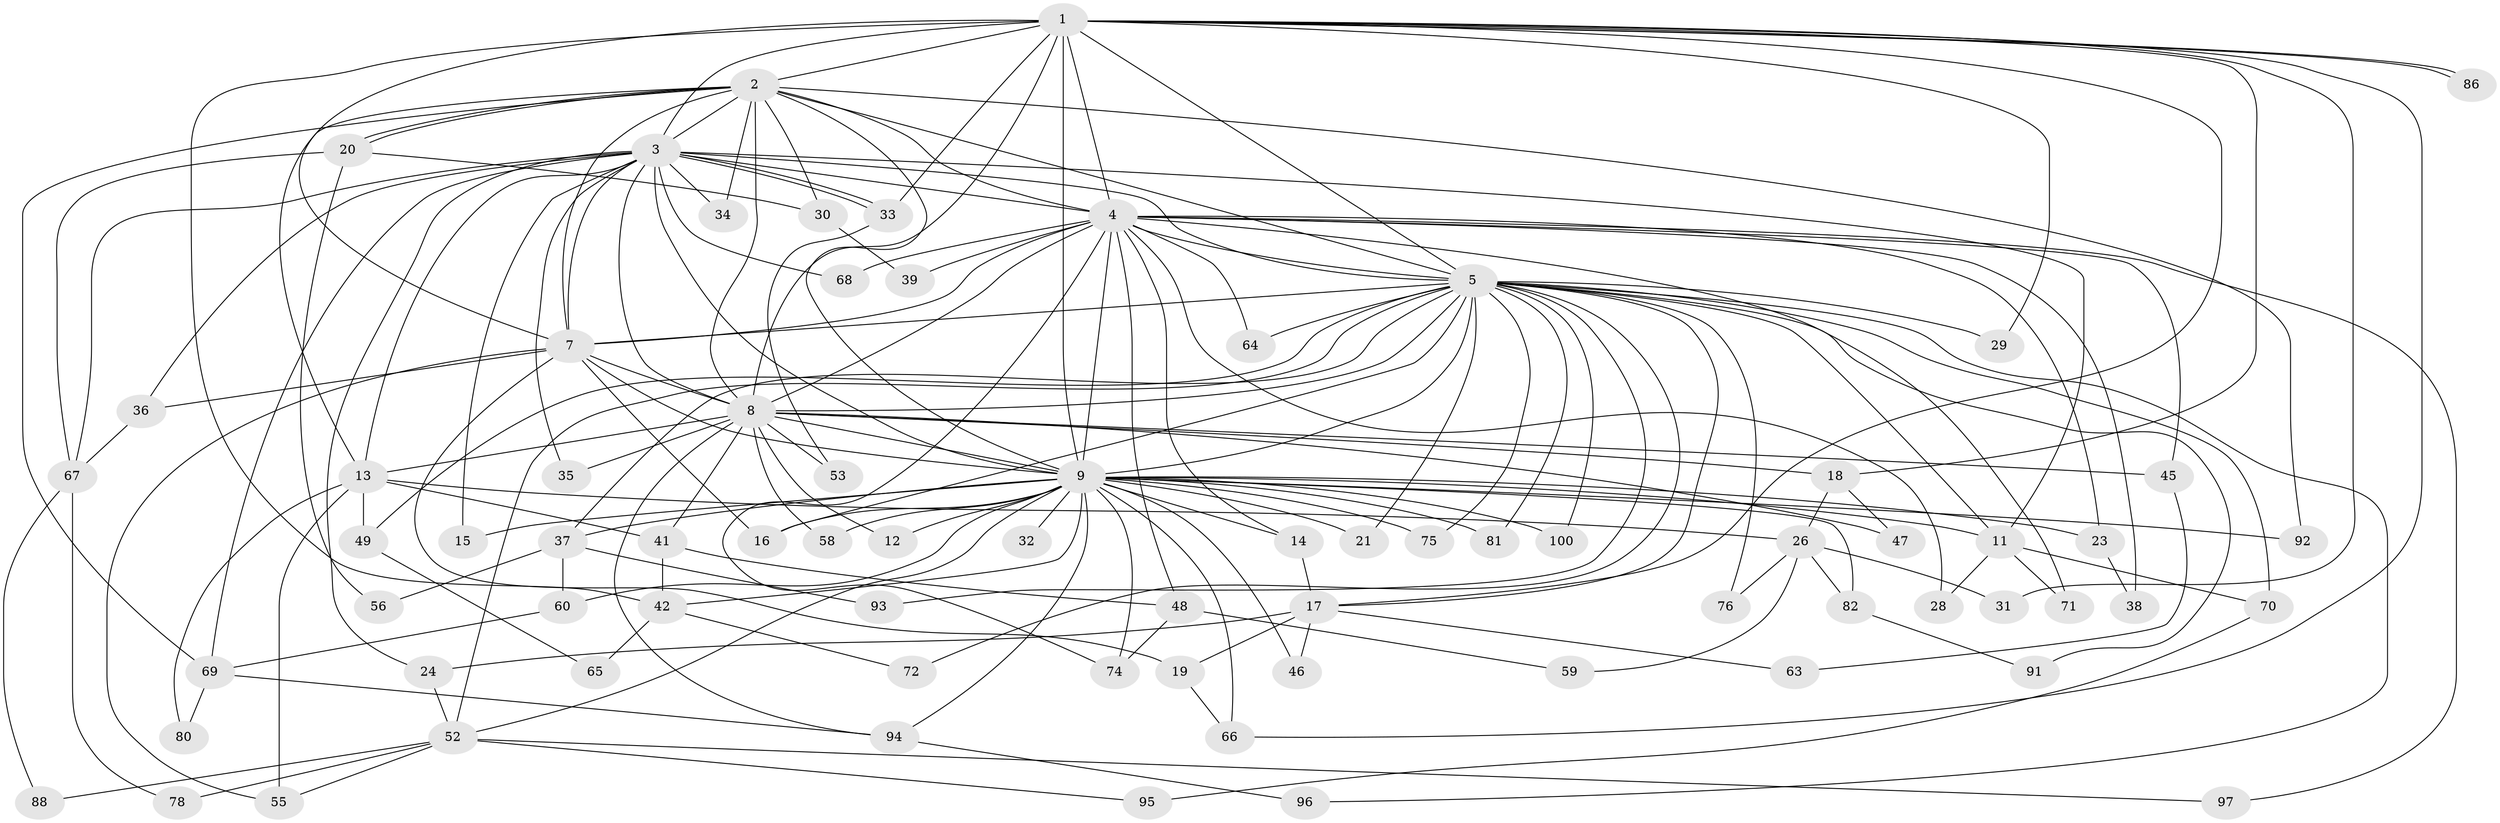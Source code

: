 // original degree distribution, {17: 0.01, 18: 0.01, 19: 0.01, 21: 0.01, 29: 0.01, 11: 0.01, 13: 0.01, 22: 0.01, 20: 0.01, 24: 0.01, 6: 0.03, 2: 0.5, 8: 0.01, 4: 0.1, 3: 0.21, 5: 0.04, 7: 0.01}
// Generated by graph-tools (version 1.1) at 2025/11/02/21/25 10:11:07]
// undirected, 75 vertices, 174 edges
graph export_dot {
graph [start="1"]
  node [color=gray90,style=filled];
  1 [super="+6"];
  2;
  3 [super="+22"];
  4 [super="+40"];
  5 [super="+61"];
  7;
  8 [super="+51"];
  9 [super="+10"];
  11 [super="+54"];
  12;
  13 [super="+44"];
  14 [super="+79"];
  15;
  16 [super="+89"];
  17 [super="+25"];
  18;
  19;
  20 [super="+27"];
  21;
  23 [super="+77"];
  24;
  26 [super="+73"];
  28;
  29;
  30;
  31;
  32;
  33 [super="+57"];
  34;
  35;
  36;
  37 [super="+43"];
  38;
  39;
  41;
  42 [super="+62"];
  45 [super="+50"];
  46;
  47;
  48;
  49;
  52 [super="+83"];
  53;
  55 [super="+87"];
  56;
  58;
  59;
  60;
  63;
  64;
  65;
  66 [super="+90"];
  67 [super="+84"];
  68;
  69 [super="+85"];
  70;
  71;
  72;
  74 [super="+98"];
  75;
  76;
  78;
  80;
  81;
  82;
  86;
  88;
  91;
  92;
  93;
  94 [super="+99"];
  95;
  96;
  97;
  100;
  1 -- 2 [weight=2];
  1 -- 3 [weight=2];
  1 -- 4 [weight=2];
  1 -- 5 [weight=2];
  1 -- 7 [weight=2];
  1 -- 8 [weight=2];
  1 -- 9 [weight=4];
  1 -- 17;
  1 -- 18;
  1 -- 29;
  1 -- 31 [weight=2];
  1 -- 42;
  1 -- 66;
  1 -- 86;
  1 -- 86;
  1 -- 33;
  2 -- 3 [weight=2];
  2 -- 4;
  2 -- 5;
  2 -- 7;
  2 -- 8;
  2 -- 9 [weight=2];
  2 -- 13;
  2 -- 20 [weight=2];
  2 -- 20;
  2 -- 30;
  2 -- 34;
  2 -- 69;
  2 -- 92;
  3 -- 4;
  3 -- 5;
  3 -- 7;
  3 -- 8;
  3 -- 9 [weight=2];
  3 -- 11;
  3 -- 13;
  3 -- 15;
  3 -- 24;
  3 -- 33;
  3 -- 33;
  3 -- 34;
  3 -- 67;
  3 -- 35;
  3 -- 36;
  3 -- 68;
  3 -- 69;
  4 -- 5;
  4 -- 7;
  4 -- 8 [weight=3];
  4 -- 9 [weight=2];
  4 -- 14;
  4 -- 28;
  4 -- 38;
  4 -- 39;
  4 -- 45;
  4 -- 48;
  4 -- 64;
  4 -- 68;
  4 -- 74;
  4 -- 97;
  4 -- 71;
  4 -- 23;
  5 -- 7;
  5 -- 8;
  5 -- 9 [weight=3];
  5 -- 16;
  5 -- 17;
  5 -- 21;
  5 -- 29;
  5 -- 37 [weight=2];
  5 -- 49;
  5 -- 52;
  5 -- 64;
  5 -- 70;
  5 -- 72;
  5 -- 75;
  5 -- 76;
  5 -- 81;
  5 -- 91;
  5 -- 93;
  5 -- 96;
  5 -- 100;
  5 -- 11;
  7 -- 8;
  7 -- 9 [weight=2];
  7 -- 16;
  7 -- 19;
  7 -- 36;
  7 -- 55;
  8 -- 9 [weight=2];
  8 -- 12;
  8 -- 18;
  8 -- 35;
  8 -- 41;
  8 -- 45 [weight=2];
  8 -- 47;
  8 -- 53;
  8 -- 58;
  8 -- 13;
  8 -- 94;
  9 -- 11;
  9 -- 12;
  9 -- 15;
  9 -- 21;
  9 -- 32 [weight=2];
  9 -- 37;
  9 -- 74;
  9 -- 75;
  9 -- 92;
  9 -- 100;
  9 -- 14 [weight=2];
  9 -- 81;
  9 -- 82;
  9 -- 23;
  9 -- 94;
  9 -- 46;
  9 -- 58;
  9 -- 60;
  9 -- 52;
  9 -- 42;
  9 -- 66;
  9 -- 16;
  11 -- 28;
  11 -- 70;
  11 -- 71;
  13 -- 26;
  13 -- 41;
  13 -- 49;
  13 -- 55;
  13 -- 80;
  14 -- 17;
  17 -- 19;
  17 -- 24;
  17 -- 63;
  17 -- 46;
  18 -- 26;
  18 -- 47;
  19 -- 66;
  20 -- 30;
  20 -- 56;
  20 -- 67;
  23 -- 38;
  24 -- 52;
  26 -- 59;
  26 -- 76;
  26 -- 82;
  26 -- 31;
  30 -- 39;
  33 -- 53;
  36 -- 67;
  37 -- 56;
  37 -- 60;
  37 -- 93;
  41 -- 42;
  41 -- 48;
  42 -- 65;
  42 -- 72;
  45 -- 63;
  48 -- 59;
  48 -- 74;
  49 -- 65;
  52 -- 55;
  52 -- 78;
  52 -- 95;
  52 -- 97;
  52 -- 88;
  60 -- 69;
  67 -- 78;
  67 -- 88;
  69 -- 80;
  69 -- 94;
  70 -- 95;
  82 -- 91;
  94 -- 96;
}
